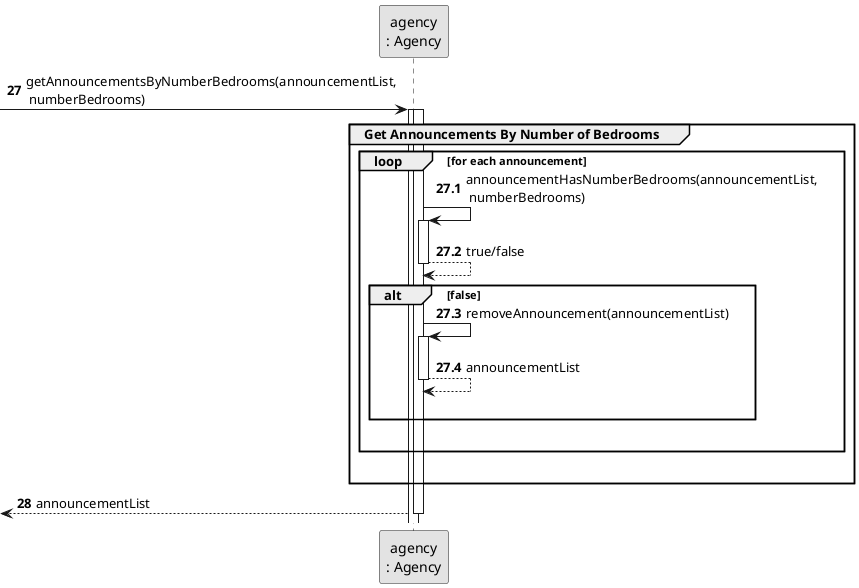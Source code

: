 @startuml
skinparam monochrome true
skinparam packageStyle rectangle
skinparam shadowing false

participant "agency\n: Agency" as AGENCY

autonumber 27
-> AGENCY : getAnnouncementsByNumberBedrooms(announcementList,\n numberBedrooms)
activate AGENCY

autonumber 27.1
activate AGENCY
    group Get Announcements By Number of Bedrooms

        loop for each announcement

                AGENCY -> AGENCY : announcementHasNumberBedrooms(announcementList,\n numberBedrooms)
                activate AGENCY

                AGENCY --> AGENCY: true/false
                deactivate AGENCY

                alt false
                AGENCY -> AGENCY : removeAnnouncement(announcementList)
                activate AGENCY

                AGENCY --> AGENCY: announcementList
                deactivate AGENCY
            |||
            end
        |||
        end
    |||
    end

    autonumber 28

    <-- AGENCY : announcementList
deactivate AGENCY


@enduml